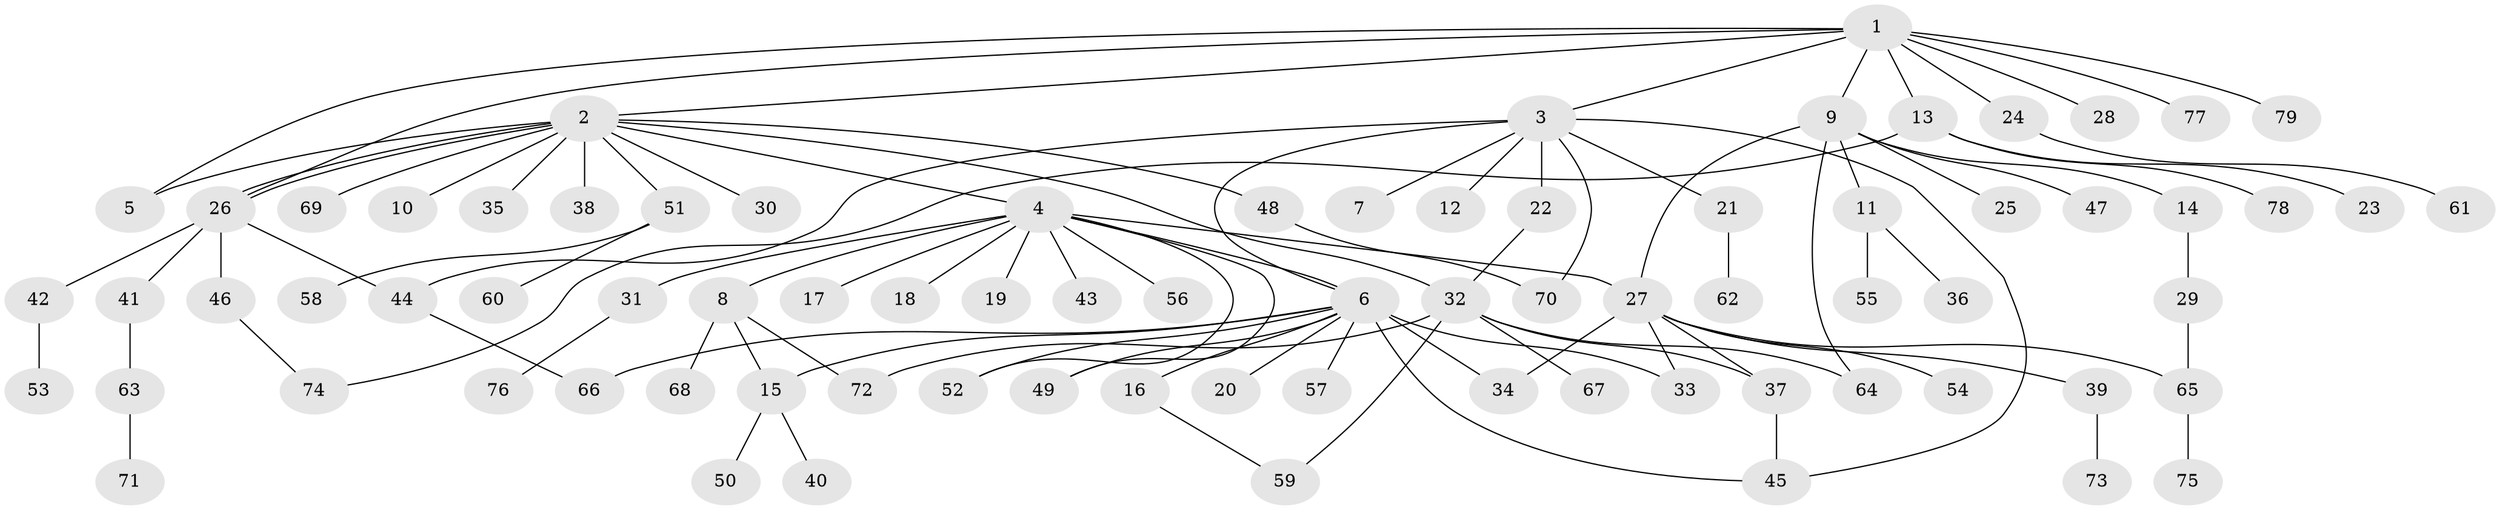 // coarse degree distribution, {7: 0.05, 2: 0.275, 10: 0.075, 1: 0.4, 4: 0.025, 6: 0.05, 5: 0.025, 3: 0.075, 8: 0.025}
// Generated by graph-tools (version 1.1) at 2025/36/03/04/25 23:36:38]
// undirected, 79 vertices, 100 edges
graph export_dot {
  node [color=gray90,style=filled];
  1;
  2;
  3;
  4;
  5;
  6;
  7;
  8;
  9;
  10;
  11;
  12;
  13;
  14;
  15;
  16;
  17;
  18;
  19;
  20;
  21;
  22;
  23;
  24;
  25;
  26;
  27;
  28;
  29;
  30;
  31;
  32;
  33;
  34;
  35;
  36;
  37;
  38;
  39;
  40;
  41;
  42;
  43;
  44;
  45;
  46;
  47;
  48;
  49;
  50;
  51;
  52;
  53;
  54;
  55;
  56;
  57;
  58;
  59;
  60;
  61;
  62;
  63;
  64;
  65;
  66;
  67;
  68;
  69;
  70;
  71;
  72;
  73;
  74;
  75;
  76;
  77;
  78;
  79;
  1 -- 2;
  1 -- 3;
  1 -- 5;
  1 -- 9;
  1 -- 13;
  1 -- 24;
  1 -- 26;
  1 -- 28;
  1 -- 77;
  1 -- 79;
  2 -- 4;
  2 -- 5;
  2 -- 10;
  2 -- 26;
  2 -- 26;
  2 -- 30;
  2 -- 32;
  2 -- 35;
  2 -- 38;
  2 -- 48;
  2 -- 51;
  2 -- 69;
  3 -- 6;
  3 -- 7;
  3 -- 12;
  3 -- 21;
  3 -- 22;
  3 -- 44;
  3 -- 45;
  3 -- 70;
  4 -- 6;
  4 -- 8;
  4 -- 17;
  4 -- 18;
  4 -- 19;
  4 -- 27;
  4 -- 31;
  4 -- 43;
  4 -- 49;
  4 -- 52;
  4 -- 56;
  6 -- 15;
  6 -- 16;
  6 -- 20;
  6 -- 33;
  6 -- 34;
  6 -- 45;
  6 -- 49;
  6 -- 52;
  6 -- 57;
  6 -- 66;
  8 -- 15;
  8 -- 68;
  8 -- 72;
  9 -- 11;
  9 -- 14;
  9 -- 25;
  9 -- 27;
  9 -- 47;
  9 -- 64;
  11 -- 36;
  11 -- 55;
  13 -- 23;
  13 -- 74;
  13 -- 78;
  14 -- 29;
  15 -- 40;
  15 -- 50;
  16 -- 59;
  21 -- 62;
  22 -- 32;
  24 -- 61;
  26 -- 41;
  26 -- 42;
  26 -- 44;
  26 -- 46;
  27 -- 33;
  27 -- 34;
  27 -- 37;
  27 -- 39;
  27 -- 54;
  27 -- 65;
  29 -- 65;
  31 -- 76;
  32 -- 37;
  32 -- 59;
  32 -- 64;
  32 -- 67;
  32 -- 72;
  37 -- 45;
  39 -- 73;
  41 -- 63;
  42 -- 53;
  44 -- 66;
  46 -- 74;
  48 -- 70;
  51 -- 58;
  51 -- 60;
  63 -- 71;
  65 -- 75;
}

